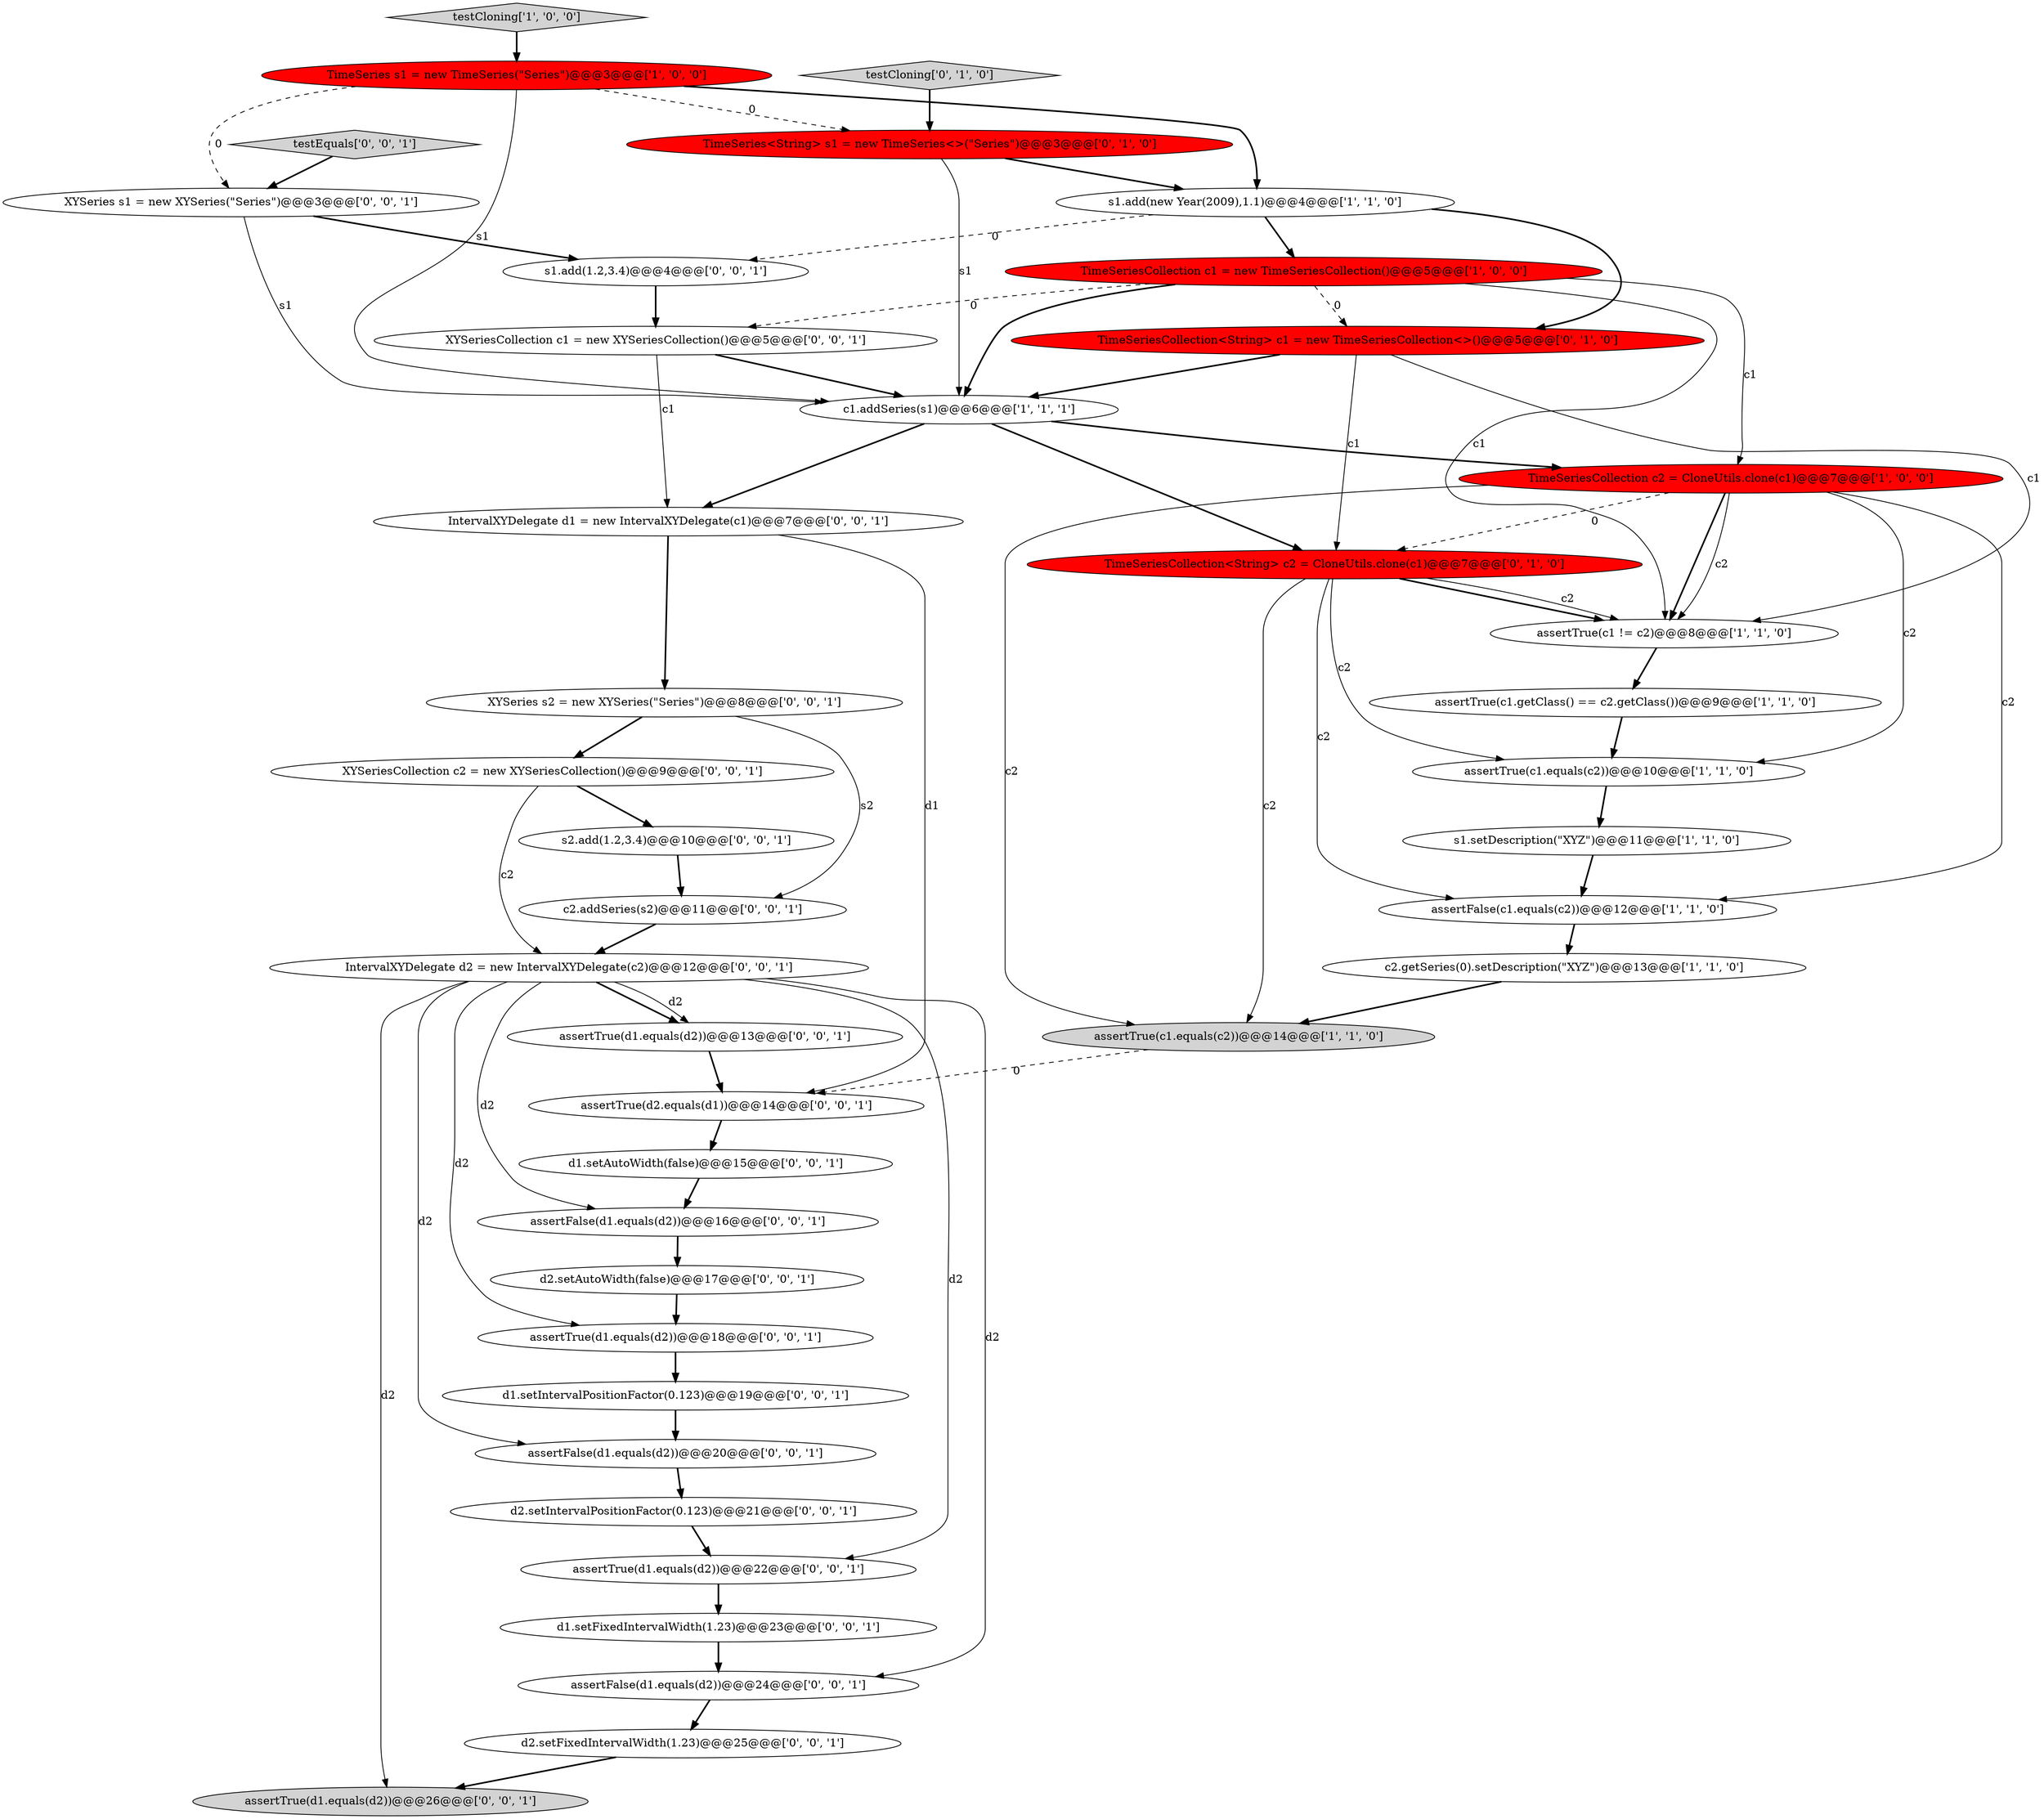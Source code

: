 digraph {
20 [style = filled, label = "IntervalXYDelegate d2 = new IntervalXYDelegate(c2)@@@12@@@['0', '0', '1']", fillcolor = white, shape = ellipse image = "AAA0AAABBB3BBB"];
8 [style = filled, label = "c1.addSeries(s1)@@@6@@@['1', '1', '1']", fillcolor = white, shape = ellipse image = "AAA0AAABBB1BBB"];
34 [style = filled, label = "assertFalse(d1.equals(d2))@@@20@@@['0', '0', '1']", fillcolor = white, shape = ellipse image = "AAA0AAABBB3BBB"];
17 [style = filled, label = "testEquals['0', '0', '1']", fillcolor = lightgray, shape = diamond image = "AAA0AAABBB3BBB"];
0 [style = filled, label = "assertTrue(c1.getClass() == c2.getClass())@@@9@@@['1', '1', '0']", fillcolor = white, shape = ellipse image = "AAA0AAABBB1BBB"];
30 [style = filled, label = "d2.setFixedIntervalWidth(1.23)@@@25@@@['0', '0', '1']", fillcolor = white, shape = ellipse image = "AAA0AAABBB3BBB"];
21 [style = filled, label = "assertTrue(d1.equals(d2))@@@13@@@['0', '0', '1']", fillcolor = white, shape = ellipse image = "AAA0AAABBB3BBB"];
7 [style = filled, label = "assertTrue(c1.equals(c2))@@@10@@@['1', '1', '0']", fillcolor = white, shape = ellipse image = "AAA0AAABBB1BBB"];
37 [style = filled, label = "assertTrue(d1.equals(d2))@@@26@@@['0', '0', '1']", fillcolor = lightgray, shape = ellipse image = "AAA0AAABBB3BBB"];
40 [style = filled, label = "d1.setAutoWidth(false)@@@15@@@['0', '0', '1']", fillcolor = white, shape = ellipse image = "AAA0AAABBB3BBB"];
23 [style = filled, label = "XYSeries s2 = new XYSeries(\"Series\")@@@8@@@['0', '0', '1']", fillcolor = white, shape = ellipse image = "AAA0AAABBB3BBB"];
39 [style = filled, label = "XYSeries s1 = new XYSeries(\"Series\")@@@3@@@['0', '0', '1']", fillcolor = white, shape = ellipse image = "AAA0AAABBB3BBB"];
9 [style = filled, label = "assertFalse(c1.equals(c2))@@@12@@@['1', '1', '0']", fillcolor = white, shape = ellipse image = "AAA0AAABBB1BBB"];
38 [style = filled, label = "c2.addSeries(s2)@@@11@@@['0', '0', '1']", fillcolor = white, shape = ellipse image = "AAA0AAABBB3BBB"];
3 [style = filled, label = "assertTrue(c1 != c2)@@@8@@@['1', '1', '0']", fillcolor = white, shape = ellipse image = "AAA0AAABBB1BBB"];
15 [style = filled, label = "TimeSeriesCollection<String> c2 = CloneUtils.clone(c1)@@@7@@@['0', '1', '0']", fillcolor = red, shape = ellipse image = "AAA1AAABBB2BBB"];
12 [style = filled, label = "TimeSeriesCollection c2 = CloneUtils.clone(c1)@@@7@@@['1', '0', '0']", fillcolor = red, shape = ellipse image = "AAA1AAABBB1BBB"];
11 [style = filled, label = "assertTrue(c1.equals(c2))@@@14@@@['1', '1', '0']", fillcolor = lightgray, shape = ellipse image = "AAA0AAABBB1BBB"];
31 [style = filled, label = "s2.add(1.2,3.4)@@@10@@@['0', '0', '1']", fillcolor = white, shape = ellipse image = "AAA0AAABBB3BBB"];
28 [style = filled, label = "d2.setAutoWidth(false)@@@17@@@['0', '0', '1']", fillcolor = white, shape = ellipse image = "AAA0AAABBB3BBB"];
13 [style = filled, label = "TimeSeries<String> s1 = new TimeSeries<>(\"Series\")@@@3@@@['0', '1', '0']", fillcolor = red, shape = ellipse image = "AAA1AAABBB2BBB"];
26 [style = filled, label = "d1.setFixedIntervalWidth(1.23)@@@23@@@['0', '0', '1']", fillcolor = white, shape = ellipse image = "AAA0AAABBB3BBB"];
4 [style = filled, label = "c2.getSeries(0).setDescription(\"XYZ\")@@@13@@@['1', '1', '0']", fillcolor = white, shape = ellipse image = "AAA0AAABBB1BBB"];
32 [style = filled, label = "assertTrue(d2.equals(d1))@@@14@@@['0', '0', '1']", fillcolor = white, shape = ellipse image = "AAA0AAABBB3BBB"];
5 [style = filled, label = "TimeSeries s1 = new TimeSeries(\"Series\")@@@3@@@['1', '0', '0']", fillcolor = red, shape = ellipse image = "AAA1AAABBB1BBB"];
1 [style = filled, label = "s1.setDescription(\"XYZ\")@@@11@@@['1', '1', '0']", fillcolor = white, shape = ellipse image = "AAA0AAABBB1BBB"];
6 [style = filled, label = "TimeSeriesCollection c1 = new TimeSeriesCollection()@@@5@@@['1', '0', '0']", fillcolor = red, shape = ellipse image = "AAA1AAABBB1BBB"];
29 [style = filled, label = "d1.setIntervalPositionFactor(0.123)@@@19@@@['0', '0', '1']", fillcolor = white, shape = ellipse image = "AAA0AAABBB3BBB"];
27 [style = filled, label = "assertFalse(d1.equals(d2))@@@24@@@['0', '0', '1']", fillcolor = white, shape = ellipse image = "AAA0AAABBB3BBB"];
24 [style = filled, label = "XYSeriesCollection c1 = new XYSeriesCollection()@@@5@@@['0', '0', '1']", fillcolor = white, shape = ellipse image = "AAA0AAABBB3BBB"];
10 [style = filled, label = "testCloning['1', '0', '0']", fillcolor = lightgray, shape = diamond image = "AAA0AAABBB1BBB"];
22 [style = filled, label = "assertTrue(d1.equals(d2))@@@22@@@['0', '0', '1']", fillcolor = white, shape = ellipse image = "AAA0AAABBB3BBB"];
33 [style = filled, label = "XYSeriesCollection c2 = new XYSeriesCollection()@@@9@@@['0', '0', '1']", fillcolor = white, shape = ellipse image = "AAA0AAABBB3BBB"];
25 [style = filled, label = "d2.setIntervalPositionFactor(0.123)@@@21@@@['0', '0', '1']", fillcolor = white, shape = ellipse image = "AAA0AAABBB3BBB"];
35 [style = filled, label = "s1.add(1.2,3.4)@@@4@@@['0', '0', '1']", fillcolor = white, shape = ellipse image = "AAA0AAABBB3BBB"];
2 [style = filled, label = "s1.add(new Year(2009),1.1)@@@4@@@['1', '1', '0']", fillcolor = white, shape = ellipse image = "AAA0AAABBB1BBB"];
19 [style = filled, label = "assertFalse(d1.equals(d2))@@@16@@@['0', '0', '1']", fillcolor = white, shape = ellipse image = "AAA0AAABBB3BBB"];
14 [style = filled, label = "testCloning['0', '1', '0']", fillcolor = lightgray, shape = diamond image = "AAA0AAABBB2BBB"];
18 [style = filled, label = "IntervalXYDelegate d1 = new IntervalXYDelegate(c1)@@@7@@@['0', '0', '1']", fillcolor = white, shape = ellipse image = "AAA0AAABBB3BBB"];
36 [style = filled, label = "assertTrue(d1.equals(d2))@@@18@@@['0', '0', '1']", fillcolor = white, shape = ellipse image = "AAA0AAABBB3BBB"];
16 [style = filled, label = "TimeSeriesCollection<String> c1 = new TimeSeriesCollection<>()@@@5@@@['0', '1', '0']", fillcolor = red, shape = ellipse image = "AAA1AAABBB2BBB"];
5->13 [style = dashed, label="0"];
11->32 [style = dashed, label="0"];
22->26 [style = bold, label=""];
18->32 [style = solid, label="d1"];
38->20 [style = bold, label=""];
34->25 [style = bold, label=""];
7->1 [style = bold, label=""];
12->11 [style = solid, label="c2"];
8->15 [style = bold, label=""];
28->36 [style = bold, label=""];
18->23 [style = bold, label=""];
16->8 [style = bold, label=""];
25->22 [style = bold, label=""];
23->38 [style = solid, label="s2"];
2->6 [style = bold, label=""];
8->18 [style = bold, label=""];
36->29 [style = bold, label=""];
2->35 [style = dashed, label="0"];
9->4 [style = bold, label=""];
27->30 [style = bold, label=""];
12->7 [style = solid, label="c2"];
6->12 [style = solid, label="c1"];
13->8 [style = solid, label="s1"];
40->19 [style = bold, label=""];
20->36 [style = solid, label="d2"];
5->39 [style = dashed, label="0"];
31->38 [style = bold, label=""];
20->37 [style = solid, label="d2"];
30->37 [style = bold, label=""];
29->34 [style = bold, label=""];
15->3 [style = bold, label=""];
15->3 [style = solid, label="c2"];
1->9 [style = bold, label=""];
3->0 [style = bold, label=""];
35->24 [style = bold, label=""];
20->27 [style = solid, label="d2"];
0->7 [style = bold, label=""];
20->22 [style = solid, label="d2"];
20->21 [style = bold, label=""];
39->8 [style = solid, label="s1"];
26->27 [style = bold, label=""];
5->2 [style = bold, label=""];
15->11 [style = solid, label="c2"];
5->8 [style = solid, label="s1"];
6->16 [style = dashed, label="0"];
23->33 [style = bold, label=""];
10->5 [style = bold, label=""];
24->18 [style = solid, label="c1"];
12->9 [style = solid, label="c2"];
20->19 [style = solid, label="d2"];
6->24 [style = dashed, label="0"];
15->7 [style = solid, label="c2"];
39->35 [style = bold, label=""];
32->40 [style = bold, label=""];
17->39 [style = bold, label=""];
20->34 [style = solid, label="d2"];
6->8 [style = bold, label=""];
21->32 [style = bold, label=""];
33->20 [style = solid, label="c2"];
12->15 [style = dashed, label="0"];
33->31 [style = bold, label=""];
16->15 [style = solid, label="c1"];
20->21 [style = solid, label="d2"];
12->3 [style = bold, label=""];
16->3 [style = solid, label="c1"];
19->28 [style = bold, label=""];
14->13 [style = bold, label=""];
24->8 [style = bold, label=""];
15->9 [style = solid, label="c2"];
4->11 [style = bold, label=""];
8->12 [style = bold, label=""];
12->3 [style = solid, label="c2"];
6->3 [style = solid, label="c1"];
13->2 [style = bold, label=""];
2->16 [style = bold, label=""];
}
